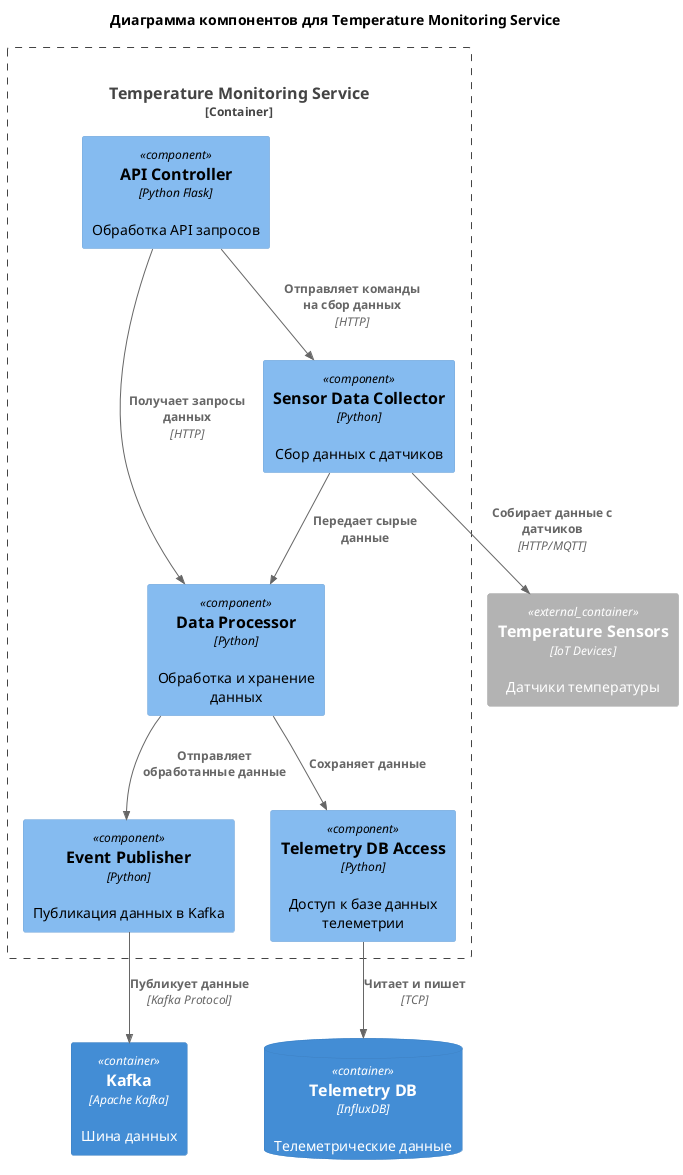 @startuml
!include <C4/C4>
!include <C4/C4_Context>
!include <C4/C4_Container>
!include <C4/C4_Component>

title Диаграмма компонентов для Temperature Monitoring Service

Container_Boundary(tempService, "Temperature Monitoring Service", $tags="") {
    Component(tempService.APIController, "API Controller", $techn="Python Flask", $descr="Обработка API запросов")
    Component(tempService.SensorDataCollector, "Sensor Data Collector", $techn="Python", $descr="Сбор данных с датчиков")
    Component(tempService.DataProcessor, "Data Processor", $techn="Python", $descr="Обработка и хранение данных")
    Component(tempService.EventPublisher, "Event Publisher", $techn="Python", $descr="Публикация данных в Kafka")
    Component(tempService.TelemetryDBAccess, "Telemetry DB Access", $techn="Python", $descr="Доступ к базе данных телеметрии")
}

ContainerDb(telemetryDb, "Telemetry DB", $techn="InfluxDB", $descr="Телеметрические данные")
Container_Ext(tempSensors, "Temperature Sensors", $techn="IoT Devices", $descr="Датчики температуры")
Container(kafka, "Kafka", $techn="Apache Kafka", $descr="Шина данных")

Rel(tempService.APIController, tempService.DataProcessor, "Получает запросы данных", $techn="HTTP")
Rel(tempService.APIController, tempService.SensorDataCollector, "Отправляет команды на сбор данных", $techn="HTTP")
Rel(tempService.SensorDataCollector, tempSensors, "Собирает данные с датчиков", $techn="HTTP/MQTT")
Rel(tempService.SensorDataCollector, tempService.DataProcessor, "Передает сырые данные", $techn="")
Rel(tempService.DataProcessor, tempService.TelemetryDBAccess, "Сохраняет данные", $techn="")
Rel(tempService.TelemetryDBAccess, telemetryDb, "Читает и пишет", $techn="TCP")
Rel(tempService.DataProcessor, tempService.EventPublisher, "Отправляет обработанные данные", $techn="")
Rel(tempService.EventPublisher, kafka, "Публикует данные", $techn="Kafka Protocol")

@enduml
